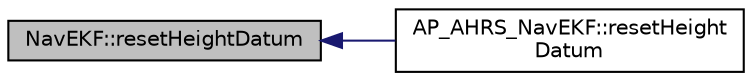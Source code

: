 digraph "NavEKF::resetHeightDatum"
{
 // INTERACTIVE_SVG=YES
  edge [fontname="Helvetica",fontsize="10",labelfontname="Helvetica",labelfontsize="10"];
  node [fontname="Helvetica",fontsize="10",shape=record];
  rankdir="LR";
  Node1 [label="NavEKF::resetHeightDatum",height=0.2,width=0.4,color="black", fillcolor="grey75", style="filled", fontcolor="black"];
  Node1 -> Node2 [dir="back",color="midnightblue",fontsize="10",style="solid",fontname="Helvetica"];
  Node2 [label="AP_AHRS_NavEKF::resetHeight\lDatum",height=0.2,width=0.4,color="black", fillcolor="white", style="filled",URL="$classAP__AHRS__NavEKF.html#abbb66a428cfdbf06ace24b6dfecc3fb5"];
}
